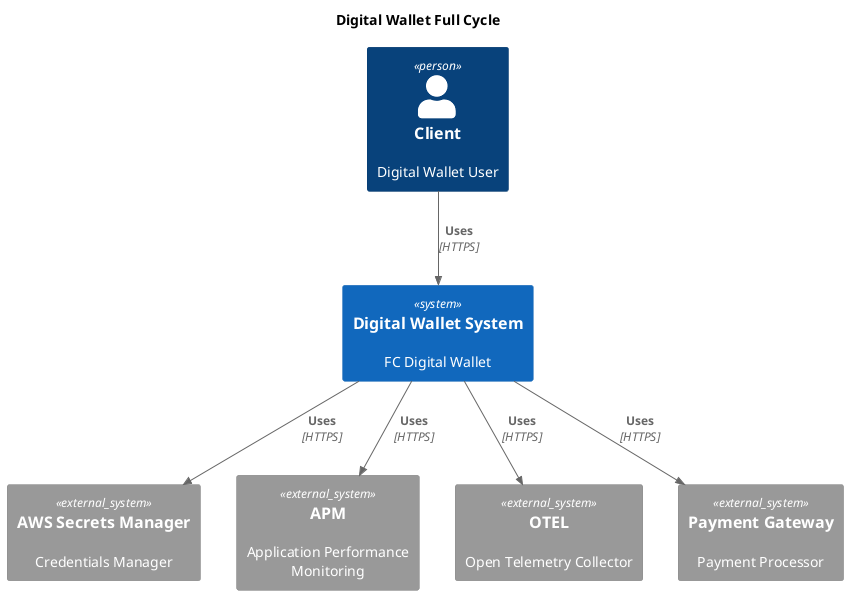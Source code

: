 @startuml fcwallet
!include <C4/C4_Context>

title "Digital Wallet Full Cycle"

Person(client, "Client", "Digital Wallet User")
System(wallet, "Digital Wallet System", "FC Digital Wallet")

System_Ext(secret_manager, "AWS Secrets Manager", "Credentials Manager")
System_Ext(apm, "APM", "Application Performance Monitoring")
System_Ext(collect, "OTEL", "Open Telemetry Collector")
System_Ext(payment_gateway, "Payment Gateway", "Payment Processor")

Rel(client, wallet, "Uses", "HTTPS")
Rel(wallet, secret_manager,"Uses", "HTTPS")
Rel(wallet, apm,"Uses", "HTTPS")
Rel(wallet, collect,"Uses", "HTTPS")
Rel(wallet, payment_gateway,"Uses", "HTTPS")

@enduml